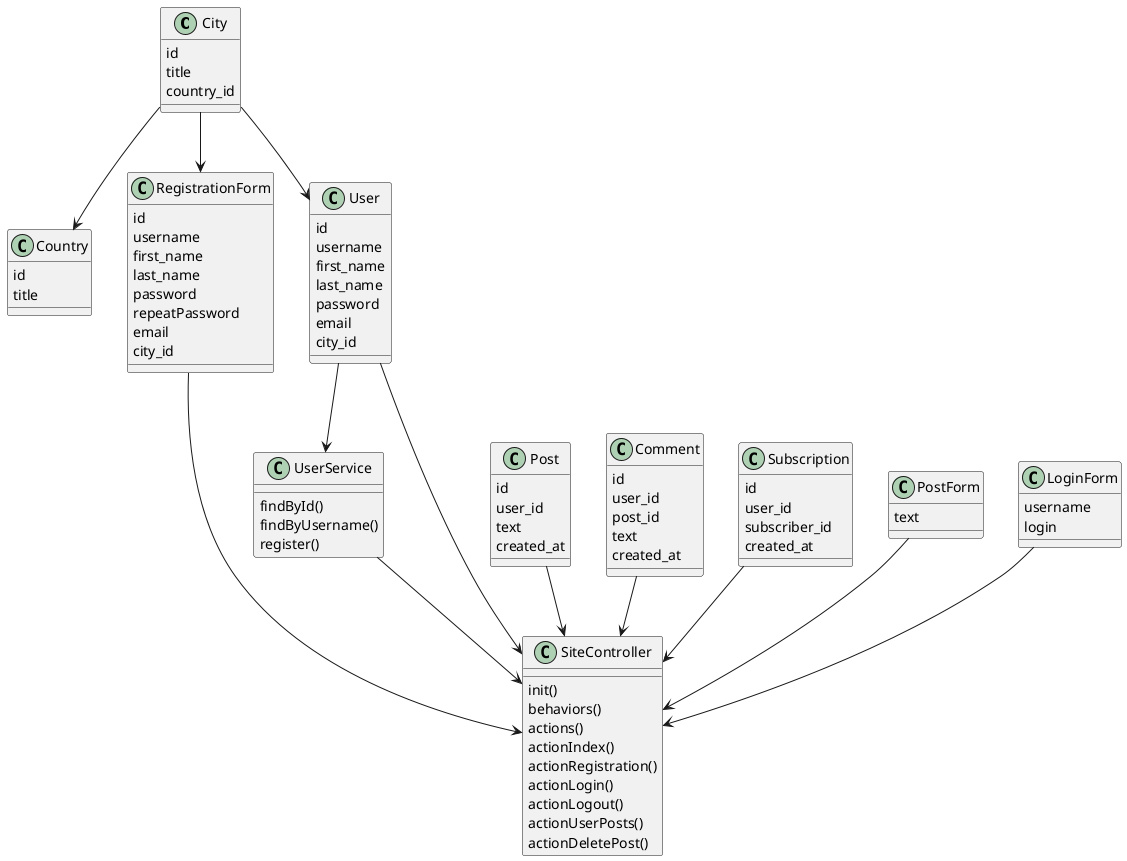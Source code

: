 @startuml

City --> Country
City --> RegistrationForm
City --> User

User --> UserService
User --> SiteController
Post --> SiteController
Comment --> SiteController
Subscription --> SiteController

PostForm --> SiteController
RegistrationForm --> SiteController
LoginForm --> SiteController

UserService --> SiteController


class SiteController {
    init()
    behaviors()
    actions()
    actionIndex()
    actionRegistration()
    actionLogin()
    actionLogout()
    actionUserPosts()
    actionDeletePost()
}

class UserService {
    findById()
    findByUsername()
    register()
}

class User {
    id
    username
    first_name
    last_name
    password
    email
    city_id
}

class City {
    id
    title
    country_id
}

class Country {
    id
    title
}

class Post {
    id
    user_id
    text
    created_at
}

class Comment {
    id
    user_id
    post_id
    text
    created_at
}

class Subscription {
    id
    user_id
    subscriber_id
    created_at
}

class PostForm {
    text
}

class LoginForm {
    username
    login
}

class RegistrationForm {
    id
    username
    first_name
    last_name
    password
    repeatPassword
    email
    city_id
}


@enduml
